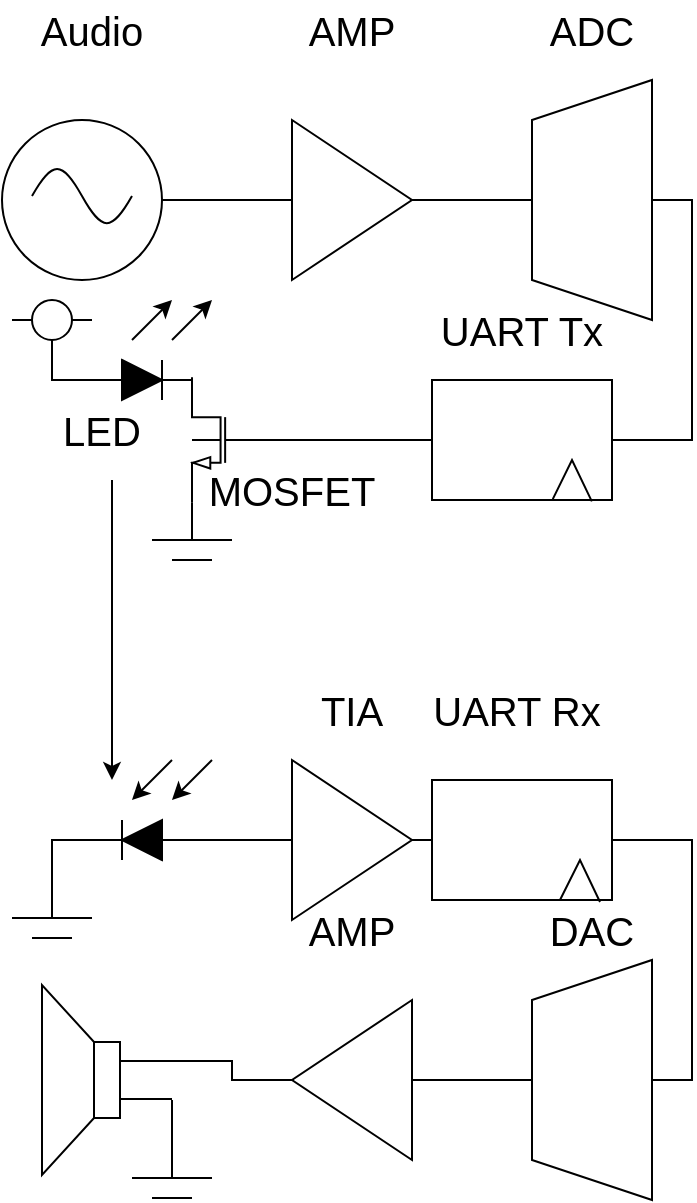 <mxfile version="28.1.2">
  <diagram name="ページ1" id="6oM9BLADDV5u4kcaXNlj">
    <mxGraphModel dx="475" dy="292" grid="1" gridSize="10" guides="1" tooltips="1" connect="1" arrows="1" fold="1" page="1" pageScale="1" pageWidth="827" pageHeight="1169" math="0" shadow="0">
      <root>
        <mxCell id="0" />
        <mxCell id="1" parent="0" />
        <mxCell id="tvJYjgDKnDJd225hN2Ep-2" value="" style="pointerEvents=1;verticalLabelPosition=bottom;shadow=0;dashed=0;align=center;html=1;verticalAlign=top;shape=mxgraph.electrical.waveforms.sine_wave;" parent="1" vertex="1">
          <mxGeometry x="150" y="180" width="50" height="36.18" as="geometry" />
        </mxCell>
        <mxCell id="tvJYjgDKnDJd225hN2Ep-3" value="" style="ellipse;whiteSpace=wrap;html=1;aspect=fixed;fillColor=none;" parent="1" vertex="1">
          <mxGeometry x="135" y="160" width="80" height="80" as="geometry" />
        </mxCell>
        <mxCell id="tvJYjgDKnDJd225hN2Ep-4" value="&lt;font style=&quot;font-size: 20px;&quot;&gt;Audio&lt;/font&gt;" style="text;html=1;align=center;verticalAlign=middle;whiteSpace=wrap;rounded=0;" parent="1" vertex="1">
          <mxGeometry x="150" y="100" width="60" height="30" as="geometry" />
        </mxCell>
        <mxCell id="8Xr6IJnEsklGt1RD0G-L-1" value="" style="endArrow=none;html=1;rounded=0;exitX=1;exitY=0.5;exitDx=0;exitDy=0;" parent="1" source="tvJYjgDKnDJd225hN2Ep-3" edge="1">
          <mxGeometry width="50" height="50" relative="1" as="geometry">
            <mxPoint x="330" y="210" as="sourcePoint" />
            <mxPoint x="280" y="200" as="targetPoint" />
          </mxGeometry>
        </mxCell>
        <mxCell id="8Xr6IJnEsklGt1RD0G-L-2" value="" style="triangle;whiteSpace=wrap;html=1;" parent="1" vertex="1">
          <mxGeometry x="280" y="160" width="60" height="80" as="geometry" />
        </mxCell>
        <mxCell id="8Xr6IJnEsklGt1RD0G-L-3" value="&lt;font style=&quot;font-size: 20px;&quot;&gt;AMP&lt;/font&gt;" style="text;html=1;align=center;verticalAlign=middle;whiteSpace=wrap;rounded=0;" parent="1" vertex="1">
          <mxGeometry x="280" y="100" width="60" height="30" as="geometry" />
        </mxCell>
        <mxCell id="8Xr6IJnEsklGt1RD0G-L-4" value="" style="shape=trapezoid;perimeter=trapezoidPerimeter;whiteSpace=wrap;html=1;fixedSize=1;rotation=-90;" parent="1" vertex="1">
          <mxGeometry x="370" y="170" width="120" height="60" as="geometry" />
        </mxCell>
        <mxCell id="8Xr6IJnEsklGt1RD0G-L-5" value="" style="endArrow=none;html=1;rounded=0;exitX=1;exitY=0.5;exitDx=0;exitDy=0;entryX=0.5;entryY=0;entryDx=0;entryDy=0;" parent="1" source="8Xr6IJnEsklGt1RD0G-L-2" target="8Xr6IJnEsklGt1RD0G-L-4" edge="1">
          <mxGeometry width="50" height="50" relative="1" as="geometry">
            <mxPoint x="390" y="210" as="sourcePoint" />
            <mxPoint x="440" y="160" as="targetPoint" />
          </mxGeometry>
        </mxCell>
        <mxCell id="8Xr6IJnEsklGt1RD0G-L-6" value="&lt;font style=&quot;font-size: 20px;&quot;&gt;ADC&lt;/font&gt;" style="text;html=1;align=center;verticalAlign=middle;whiteSpace=wrap;rounded=0;" parent="1" vertex="1">
          <mxGeometry x="400" y="100" width="60" height="30" as="geometry" />
        </mxCell>
        <mxCell id="8Xr6IJnEsklGt1RD0G-L-8" value="" style="endArrow=none;html=1;rounded=0;entryX=0.5;entryY=1;entryDx=0;entryDy=0;" parent="1" edge="1" target="8Xr6IJnEsklGt1RD0G-L-4">
          <mxGeometry width="50" height="50" relative="1" as="geometry">
            <mxPoint x="400" y="320" as="sourcePoint" />
            <mxPoint x="360" y="210" as="targetPoint" />
            <Array as="points">
              <mxPoint x="480" y="320" />
              <mxPoint x="480" y="200" />
            </Array>
          </mxGeometry>
        </mxCell>
        <mxCell id="uavVNQ6d4KYoGjTUstuJ-1" value="" style="rounded=0;whiteSpace=wrap;html=1;" vertex="1" parent="1">
          <mxGeometry x="350" y="290" width="90" height="60" as="geometry" />
        </mxCell>
        <mxCell id="uavVNQ6d4KYoGjTUstuJ-2" value="&lt;font style=&quot;font-size: 20px;&quot;&gt;UART Tx&lt;/font&gt;" style="text;html=1;align=center;verticalAlign=middle;whiteSpace=wrap;rounded=0;" vertex="1" parent="1">
          <mxGeometry x="350" y="250" width="90" height="30" as="geometry" />
        </mxCell>
        <mxCell id="uavVNQ6d4KYoGjTUstuJ-3" value="" style="endArrow=none;html=1;rounded=0;exitX=0;exitY=0.5;exitDx=0;exitDy=0;" edge="1" parent="1" source="uavVNQ6d4KYoGjTUstuJ-1">
          <mxGeometry width="50" height="50" relative="1" as="geometry">
            <mxPoint x="240" y="270" as="sourcePoint" />
            <mxPoint x="270" y="320" as="targetPoint" />
            <Array as="points" />
          </mxGeometry>
        </mxCell>
        <mxCell id="uavVNQ6d4KYoGjTUstuJ-7" value="&lt;font style=&quot;font-size: 20px;&quot;&gt;MOSFET&lt;/font&gt;" style="text;html=1;align=center;verticalAlign=middle;whiteSpace=wrap;rounded=0;" vertex="1" parent="1">
          <mxGeometry x="250" y="330" width="60" height="30" as="geometry" />
        </mxCell>
        <mxCell id="uavVNQ6d4KYoGjTUstuJ-8" value="" style="verticalLabelPosition=bottom;shadow=0;dashed=0;align=center;html=1;verticalAlign=top;shape=mxgraph.electrical.transistors.nmos_bulk;pointerEvents=1;rotation=-180;flipV=1;" vertex="1" parent="1">
          <mxGeometry x="230" y="285" width="40" height="70" as="geometry" />
        </mxCell>
        <mxCell id="uavVNQ6d4KYoGjTUstuJ-9" value="" style="pointerEvents=1;fillColor=strokeColor;verticalLabelPosition=bottom;shadow=0;dashed=0;align=center;html=1;verticalAlign=top;shape=mxgraph.electrical.diodes.diode;" vertex="1" parent="1">
          <mxGeometry x="180" y="280" width="50" height="20" as="geometry" />
        </mxCell>
        <mxCell id="uavVNQ6d4KYoGjTUstuJ-10" value="" style="endArrow=none;html=1;rounded=0;" edge="1" parent="1" source="uavVNQ6d4KYoGjTUstuJ-11">
          <mxGeometry width="50" height="50" relative="1" as="geometry">
            <mxPoint x="140" y="260" as="sourcePoint" />
            <mxPoint x="170" y="260" as="targetPoint" />
          </mxGeometry>
        </mxCell>
        <mxCell id="uavVNQ6d4KYoGjTUstuJ-12" value="" style="endArrow=none;html=1;rounded=0;" edge="1" parent="1">
          <mxGeometry width="50" height="50" relative="1" as="geometry">
            <mxPoint x="140" y="260" as="sourcePoint" />
            <mxPoint x="180" y="260" as="targetPoint" />
          </mxGeometry>
        </mxCell>
        <mxCell id="uavVNQ6d4KYoGjTUstuJ-11" value="" style="ellipse;whiteSpace=wrap;html=1;aspect=fixed;" vertex="1" parent="1">
          <mxGeometry x="150" y="250" width="20" height="20" as="geometry" />
        </mxCell>
        <mxCell id="uavVNQ6d4KYoGjTUstuJ-13" value="" style="endArrow=none;html=1;rounded=0;exitX=0.5;exitY=1;exitDx=0;exitDy=0;entryX=0;entryY=0.5;entryDx=0;entryDy=0;entryPerimeter=0;" edge="1" parent="1" source="uavVNQ6d4KYoGjTUstuJ-11" target="uavVNQ6d4KYoGjTUstuJ-9">
          <mxGeometry width="50" height="50" relative="1" as="geometry">
            <mxPoint x="170" y="290" as="sourcePoint" />
            <mxPoint x="220" y="240" as="targetPoint" />
            <Array as="points">
              <mxPoint x="160" y="290" />
            </Array>
          </mxGeometry>
        </mxCell>
        <mxCell id="uavVNQ6d4KYoGjTUstuJ-14" value="" style="endArrow=none;html=1;rounded=0;" edge="1" parent="1">
          <mxGeometry width="50" height="50" relative="1" as="geometry">
            <mxPoint x="210" y="370" as="sourcePoint" />
            <mxPoint x="250" y="370" as="targetPoint" />
          </mxGeometry>
        </mxCell>
        <mxCell id="uavVNQ6d4KYoGjTUstuJ-15" value="" style="endArrow=none;html=1;rounded=0;" edge="1" parent="1">
          <mxGeometry width="50" height="50" relative="1" as="geometry">
            <mxPoint x="220" y="380" as="sourcePoint" />
            <mxPoint x="240" y="380" as="targetPoint" />
          </mxGeometry>
        </mxCell>
        <mxCell id="uavVNQ6d4KYoGjTUstuJ-16" value="" style="endArrow=none;html=1;rounded=0;entryX=1;entryY=1;entryDx=0;entryDy=0;entryPerimeter=0;" edge="1" parent="1" target="uavVNQ6d4KYoGjTUstuJ-8">
          <mxGeometry width="50" height="50" relative="1" as="geometry">
            <mxPoint x="230" y="370" as="sourcePoint" />
            <mxPoint x="300" y="280" as="targetPoint" />
          </mxGeometry>
        </mxCell>
        <mxCell id="uavVNQ6d4KYoGjTUstuJ-17" value="" style="endArrow=classic;html=1;rounded=0;" edge="1" parent="1">
          <mxGeometry width="50" height="50" relative="1" as="geometry">
            <mxPoint x="200" y="270" as="sourcePoint" />
            <mxPoint x="220" y="250" as="targetPoint" />
          </mxGeometry>
        </mxCell>
        <mxCell id="uavVNQ6d4KYoGjTUstuJ-18" value="" style="endArrow=classic;html=1;rounded=0;" edge="1" parent="1">
          <mxGeometry width="50" height="50" relative="1" as="geometry">
            <mxPoint x="220" y="270" as="sourcePoint" />
            <mxPoint x="240" y="250" as="targetPoint" />
          </mxGeometry>
        </mxCell>
        <mxCell id="uavVNQ6d4KYoGjTUstuJ-19" value="&lt;font style=&quot;font-size: 20px;&quot;&gt;LED&lt;/font&gt;" style="text;html=1;align=center;verticalAlign=middle;whiteSpace=wrap;rounded=0;" vertex="1" parent="1">
          <mxGeometry x="155" y="300" width="60" height="30" as="geometry" />
        </mxCell>
        <mxCell id="uavVNQ6d4KYoGjTUstuJ-20" value="" style="endArrow=none;html=1;rounded=0;exitX=0.671;exitY=0.993;exitDx=0;exitDy=0;exitPerimeter=0;entryX=0.888;entryY=1.012;entryDx=0;entryDy=0;entryPerimeter=0;" edge="1" parent="1" source="uavVNQ6d4KYoGjTUstuJ-1" target="uavVNQ6d4KYoGjTUstuJ-1">
          <mxGeometry width="50" height="50" relative="1" as="geometry">
            <mxPoint x="290" y="280" as="sourcePoint" />
            <mxPoint x="430" y="360" as="targetPoint" />
            <Array as="points">
              <mxPoint x="420" y="330" />
            </Array>
          </mxGeometry>
        </mxCell>
        <mxCell id="uavVNQ6d4KYoGjTUstuJ-21" value="" style="endArrow=classic;html=1;rounded=0;" edge="1" parent="1">
          <mxGeometry width="50" height="50" relative="1" as="geometry">
            <mxPoint x="190" y="340" as="sourcePoint" />
            <mxPoint x="190" y="490" as="targetPoint" />
          </mxGeometry>
        </mxCell>
        <mxCell id="uavVNQ6d4KYoGjTUstuJ-24" style="edgeStyle=orthogonalEdgeStyle;rounded=0;orthogonalLoop=1;jettySize=auto;html=1;exitX=0;exitY=0.5;exitDx=0;exitDy=0;exitPerimeter=0;entryX=0;entryY=0.5;entryDx=0;entryDy=0;endArrow=none;endFill=0;" edge="1" parent="1" source="uavVNQ6d4KYoGjTUstuJ-22" target="uavVNQ6d4KYoGjTUstuJ-23">
          <mxGeometry relative="1" as="geometry">
            <Array as="points">
              <mxPoint x="270" y="520" />
              <mxPoint x="270" y="520" />
            </Array>
          </mxGeometry>
        </mxCell>
        <mxCell id="uavVNQ6d4KYoGjTUstuJ-22" value="" style="pointerEvents=1;fillColor=strokeColor;verticalLabelPosition=bottom;shadow=0;dashed=0;align=center;html=1;verticalAlign=top;shape=mxgraph.electrical.diodes.diode;rotation=-180;" vertex="1" parent="1">
          <mxGeometry x="180" y="510" width="50" height="20" as="geometry" />
        </mxCell>
        <mxCell id="uavVNQ6d4KYoGjTUstuJ-34" style="edgeStyle=orthogonalEdgeStyle;rounded=0;orthogonalLoop=1;jettySize=auto;html=1;exitX=1;exitY=0.5;exitDx=0;exitDy=0;entryX=0.5;entryY=1;entryDx=0;entryDy=0;endArrow=none;endFill=0;" edge="1" parent="1" source="uavVNQ6d4KYoGjTUstuJ-23">
          <mxGeometry relative="1" as="geometry">
            <mxPoint x="400" y="520" as="targetPoint" />
          </mxGeometry>
        </mxCell>
        <mxCell id="uavVNQ6d4KYoGjTUstuJ-23" value="" style="triangle;whiteSpace=wrap;html=1;" vertex="1" parent="1">
          <mxGeometry x="280" y="480" width="60" height="80" as="geometry" />
        </mxCell>
        <mxCell id="uavVNQ6d4KYoGjTUstuJ-26" value="" style="endArrow=classic;html=1;rounded=0;" edge="1" parent="1">
          <mxGeometry width="50" height="50" relative="1" as="geometry">
            <mxPoint x="220" y="480" as="sourcePoint" />
            <mxPoint x="200" y="500" as="targetPoint" />
          </mxGeometry>
        </mxCell>
        <mxCell id="uavVNQ6d4KYoGjTUstuJ-28" value="" style="endArrow=classic;html=1;rounded=0;" edge="1" parent="1">
          <mxGeometry width="50" height="50" relative="1" as="geometry">
            <mxPoint x="240" y="480" as="sourcePoint" />
            <mxPoint x="220" y="500" as="targetPoint" />
          </mxGeometry>
        </mxCell>
        <mxCell id="uavVNQ6d4KYoGjTUstuJ-29" value="" style="endArrow=none;html=1;rounded=0;" edge="1" parent="1">
          <mxGeometry width="50" height="50" relative="1" as="geometry">
            <mxPoint x="140" y="559" as="sourcePoint" />
            <mxPoint x="180" y="559" as="targetPoint" />
          </mxGeometry>
        </mxCell>
        <mxCell id="uavVNQ6d4KYoGjTUstuJ-30" value="" style="endArrow=none;html=1;rounded=0;" edge="1" parent="1">
          <mxGeometry width="50" height="50" relative="1" as="geometry">
            <mxPoint x="150" y="569" as="sourcePoint" />
            <mxPoint x="170" y="569" as="targetPoint" />
          </mxGeometry>
        </mxCell>
        <mxCell id="uavVNQ6d4KYoGjTUstuJ-31" value="" style="endArrow=none;html=1;rounded=0;entryX=1;entryY=0.5;entryDx=0;entryDy=0;entryPerimeter=0;" edge="1" parent="1" target="uavVNQ6d4KYoGjTUstuJ-22">
          <mxGeometry width="50" height="50" relative="1" as="geometry">
            <mxPoint x="160" y="559" as="sourcePoint" />
            <mxPoint x="140" y="500" as="targetPoint" />
            <Array as="points">
              <mxPoint x="160" y="520" />
            </Array>
          </mxGeometry>
        </mxCell>
        <mxCell id="uavVNQ6d4KYoGjTUstuJ-35" value="&lt;font style=&quot;font-size: 20px;&quot;&gt;TIA&lt;/font&gt;" style="text;html=1;align=center;verticalAlign=middle;whiteSpace=wrap;rounded=0;" vertex="1" parent="1">
          <mxGeometry x="280" y="440" width="60" height="30" as="geometry" />
        </mxCell>
        <mxCell id="uavVNQ6d4KYoGjTUstuJ-37" value="" style="endArrow=none;html=1;rounded=0;exitX=1;exitY=0.5;exitDx=0;exitDy=0;entryX=0.5;entryY=1;entryDx=0;entryDy=0;" edge="1" parent="1" source="uavVNQ6d4KYoGjTUstuJ-39" target="uavVNQ6d4KYoGjTUstuJ-38">
          <mxGeometry width="50" height="50" relative="1" as="geometry">
            <mxPoint x="460" y="520" as="sourcePoint" />
            <mxPoint x="560" y="570" as="targetPoint" />
            <Array as="points">
              <mxPoint x="480" y="520" />
              <mxPoint x="480" y="640" />
            </Array>
          </mxGeometry>
        </mxCell>
        <mxCell id="uavVNQ6d4KYoGjTUstuJ-46" style="edgeStyle=orthogonalEdgeStyle;rounded=0;orthogonalLoop=1;jettySize=auto;html=1;exitX=0.5;exitY=0;exitDx=0;exitDy=0;entryX=0;entryY=0.5;entryDx=0;entryDy=0;endArrow=none;endFill=0;" edge="1" parent="1" source="uavVNQ6d4KYoGjTUstuJ-38" target="uavVNQ6d4KYoGjTUstuJ-45">
          <mxGeometry relative="1" as="geometry" />
        </mxCell>
        <mxCell id="uavVNQ6d4KYoGjTUstuJ-38" value="" style="shape=trapezoid;perimeter=trapezoidPerimeter;whiteSpace=wrap;html=1;fixedSize=1;rotation=-90;" vertex="1" parent="1">
          <mxGeometry x="370" y="610" width="120" height="60" as="geometry" />
        </mxCell>
        <mxCell id="uavVNQ6d4KYoGjTUstuJ-39" value="" style="rounded=0;whiteSpace=wrap;html=1;" vertex="1" parent="1">
          <mxGeometry x="350" y="490" width="90" height="60" as="geometry" />
        </mxCell>
        <mxCell id="uavVNQ6d4KYoGjTUstuJ-40" value="&lt;font style=&quot;font-size: 20px;&quot;&gt;UART Rx&lt;/font&gt;" style="text;html=1;align=center;verticalAlign=middle;whiteSpace=wrap;rounded=0;" vertex="1" parent="1">
          <mxGeometry x="340" y="440" width="105" height="30" as="geometry" />
        </mxCell>
        <mxCell id="uavVNQ6d4KYoGjTUstuJ-41" value="" style="endArrow=none;html=1;rounded=0;exitX=0.671;exitY=0.993;exitDx=0;exitDy=0;exitPerimeter=0;entryX=0.888;entryY=1.012;entryDx=0;entryDy=0;entryPerimeter=0;" edge="1" parent="1">
          <mxGeometry width="50" height="50" relative="1" as="geometry">
            <mxPoint x="414" y="550" as="sourcePoint" />
            <mxPoint x="434" y="551" as="targetPoint" />
            <Array as="points">
              <mxPoint x="424" y="530" />
            </Array>
          </mxGeometry>
        </mxCell>
        <mxCell id="uavVNQ6d4KYoGjTUstuJ-42" value="&lt;font style=&quot;font-size: 20px;&quot;&gt;DAC&lt;/font&gt;" style="text;html=1;align=center;verticalAlign=middle;whiteSpace=wrap;rounded=0;" vertex="1" parent="1">
          <mxGeometry x="400" y="550" width="60" height="30" as="geometry" />
        </mxCell>
        <mxCell id="uavVNQ6d4KYoGjTUstuJ-43" value="" style="pointerEvents=1;verticalLabelPosition=bottom;shadow=0;dashed=0;align=center;html=1;verticalAlign=top;shape=mxgraph.electrical.electro-mechanical.loudspeaker;rotation=-180;" vertex="1" parent="1">
          <mxGeometry x="155" y="592.5" width="65" height="95" as="geometry" />
        </mxCell>
        <mxCell id="uavVNQ6d4KYoGjTUstuJ-45" value="" style="triangle;whiteSpace=wrap;html=1;rotation=-180;" vertex="1" parent="1">
          <mxGeometry x="280" y="600" width="60" height="80" as="geometry" />
        </mxCell>
        <mxCell id="uavVNQ6d4KYoGjTUstuJ-47" style="edgeStyle=orthogonalEdgeStyle;rounded=0;orthogonalLoop=1;jettySize=auto;html=1;exitX=1;exitY=0.5;exitDx=0;exitDy=0;entryX=0;entryY=0.6;entryDx=0;entryDy=0;entryPerimeter=0;endArrow=none;endFill=0;" edge="1" parent="1" source="uavVNQ6d4KYoGjTUstuJ-45" target="uavVNQ6d4KYoGjTUstuJ-43">
          <mxGeometry relative="1" as="geometry" />
        </mxCell>
        <mxCell id="uavVNQ6d4KYoGjTUstuJ-48" value="" style="endArrow=none;html=1;rounded=0;" edge="1" parent="1">
          <mxGeometry width="50" height="50" relative="1" as="geometry">
            <mxPoint x="200" y="689" as="sourcePoint" />
            <mxPoint x="240" y="689" as="targetPoint" />
          </mxGeometry>
        </mxCell>
        <mxCell id="uavVNQ6d4KYoGjTUstuJ-49" value="" style="endArrow=none;html=1;rounded=0;" edge="1" parent="1">
          <mxGeometry width="50" height="50" relative="1" as="geometry">
            <mxPoint x="210" y="699" as="sourcePoint" />
            <mxPoint x="230" y="699" as="targetPoint" />
          </mxGeometry>
        </mxCell>
        <mxCell id="uavVNQ6d4KYoGjTUstuJ-50" value="" style="endArrow=none;html=1;rounded=0;" edge="1" parent="1">
          <mxGeometry width="50" height="50" relative="1" as="geometry">
            <mxPoint x="220" y="689" as="sourcePoint" />
            <mxPoint x="220" y="650" as="targetPoint" />
            <Array as="points">
              <mxPoint x="220" y="650" />
            </Array>
          </mxGeometry>
        </mxCell>
        <mxCell id="uavVNQ6d4KYoGjTUstuJ-51" value="&lt;font style=&quot;font-size: 20px;&quot;&gt;AMP&lt;/font&gt;" style="text;html=1;align=center;verticalAlign=middle;whiteSpace=wrap;rounded=0;" vertex="1" parent="1">
          <mxGeometry x="280" y="550" width="60" height="30" as="geometry" />
        </mxCell>
      </root>
    </mxGraphModel>
  </diagram>
</mxfile>
